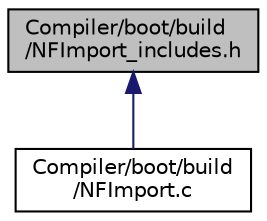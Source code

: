 digraph "Compiler/boot/build/NFImport_includes.h"
{
  edge [fontname="Helvetica",fontsize="10",labelfontname="Helvetica",labelfontsize="10"];
  node [fontname="Helvetica",fontsize="10",shape=record];
  Node13 [label="Compiler/boot/build\l/NFImport_includes.h",height=0.2,width=0.4,color="black", fillcolor="grey75", style="filled", fontcolor="black"];
  Node13 -> Node14 [dir="back",color="midnightblue",fontsize="10",style="solid",fontname="Helvetica"];
  Node14 [label="Compiler/boot/build\l/NFImport.c",height=0.2,width=0.4,color="black", fillcolor="white", style="filled",URL="$db/da4/_n_f_import_8c.html"];
}
